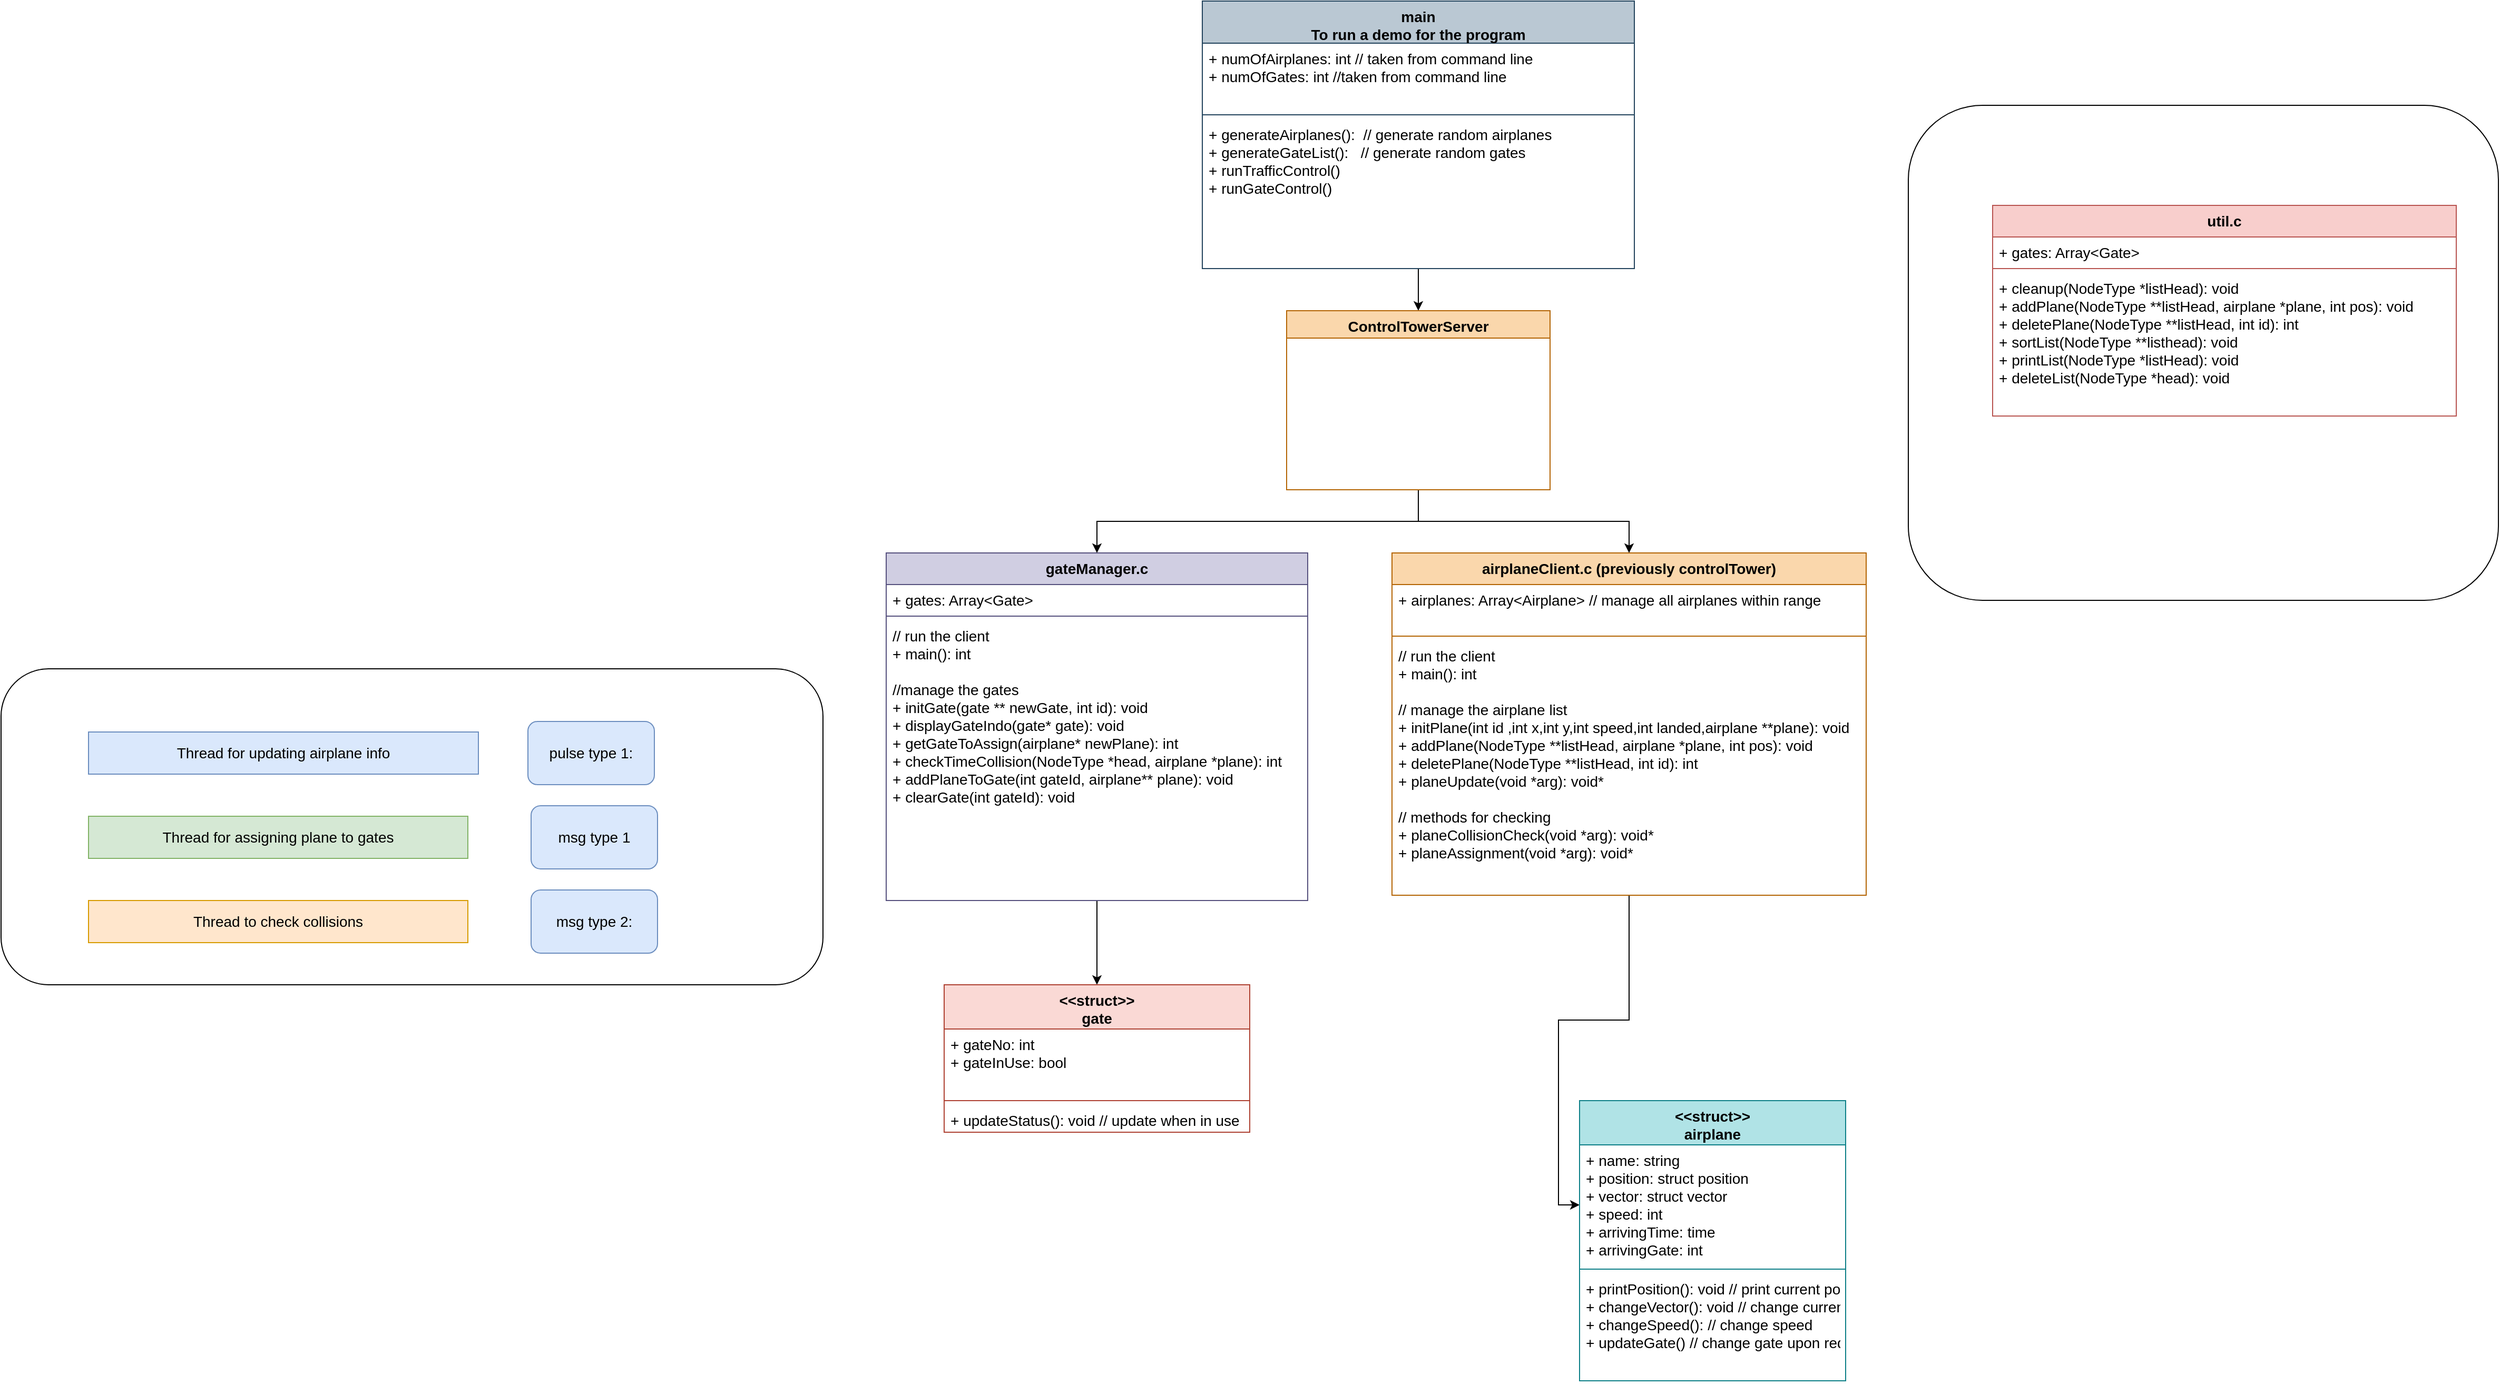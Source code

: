 <mxfile version="20.3.0" type="device"><diagram id="C5RBs43oDa-KdzZeNtuy" name="Page-1"><mxGraphModel dx="1655" dy="1885" grid="1" gridSize="10" guides="1" tooltips="1" connect="1" arrows="1" fold="1" page="1" pageScale="1" pageWidth="827" pageHeight="1169" math="0" shadow="0"><root><mxCell id="WIyWlLk6GJQsqaUBKTNV-0"/><mxCell id="WIyWlLk6GJQsqaUBKTNV-1" parent="WIyWlLk6GJQsqaUBKTNV-0"/><mxCell id="goLvyfEtNV4rFXIgq015-44" style="edgeStyle=orthogonalEdgeStyle;rounded=0;orthogonalLoop=1;jettySize=auto;html=1;fontSize=14;" parent="WIyWlLk6GJQsqaUBKTNV-1" source="goLvyfEtNV4rFXIgq015-14" target="goLvyfEtNV4rFXIgq015-21" edge="1"><mxGeometry relative="1" as="geometry"/></mxCell><mxCell id="goLvyfEtNV4rFXIgq015-14" value="airplaneClient.c (previously controlTower)" style="swimlane;fontStyle=1;align=center;verticalAlign=top;childLayout=stackLayout;horizontal=1;startSize=30;horizontalStack=0;resizeParent=1;resizeParentMax=0;resizeLast=0;collapsible=1;marginBottom=0;fillColor=#fad7ac;swimlaneFillColor=default;strokeColor=#b46504;fontSize=14;" parent="WIyWlLk6GJQsqaUBKTNV-1" vertex="1"><mxGeometry x="810" y="270" width="450" height="325" as="geometry"/></mxCell><mxCell id="goLvyfEtNV4rFXIgq015-15" value="+ airplanes: Array&lt;Airplane&gt; // manage all airplanes within range" style="text;strokeColor=none;fillColor=none;align=left;verticalAlign=top;spacingLeft=4;spacingRight=4;overflow=hidden;rotatable=0;points=[[0,0.5],[1,0.5]];portConstraint=eastwest;fontSize=14;" parent="goLvyfEtNV4rFXIgq015-14" vertex="1"><mxGeometry y="30" width="450" height="45" as="geometry"/></mxCell><mxCell id="goLvyfEtNV4rFXIgq015-16" value="" style="line;strokeWidth=1;fillColor=none;align=left;verticalAlign=middle;spacingTop=-1;spacingLeft=3;spacingRight=3;rotatable=0;labelPosition=right;points=[];portConstraint=eastwest;strokeColor=inherit;fontSize=14;" parent="goLvyfEtNV4rFXIgq015-14" vertex="1"><mxGeometry y="75" width="450" height="8" as="geometry"/></mxCell><mxCell id="goLvyfEtNV4rFXIgq015-17" value="// run the client&#10;+ main(): int&#10;&#10;// manage the airplane list&#10;+ initPlane(int id ,int x,int y,int speed,int landed,airplane **plane): void&#10;+ addPlane(NodeType **listHead, airplane *plane, int pos): void&#10;+ deletePlane(NodeType **listHead, int id): int&#10;+ planeUpdate(void *arg): void*&#10;&#10;// methods for checking&#10;+ planeCollisionCheck(void *arg): void*&#10;+ planeAssignment(void *arg): void*" style="text;strokeColor=none;fillColor=none;align=left;verticalAlign=top;spacingLeft=4;spacingRight=4;overflow=hidden;rotatable=0;points=[[0,0.5],[1,0.5]];portConstraint=eastwest;fontSize=14;" parent="goLvyfEtNV4rFXIgq015-14" vertex="1"><mxGeometry y="83" width="450" height="242" as="geometry"/></mxCell><mxCell id="goLvyfEtNV4rFXIgq015-20" value="&lt;&lt;struct&gt;&gt;&#10;airplane" style="swimlane;fontStyle=1;align=center;verticalAlign=top;childLayout=stackLayout;horizontal=1;startSize=42;horizontalStack=0;resizeParent=1;resizeParentMax=0;resizeLast=0;collapsible=1;marginBottom=0;fillColor=#b0e3e6;swimlaneFillColor=default;strokeColor=#0e8088;fontSize=14;" parent="WIyWlLk6GJQsqaUBKTNV-1" vertex="1"><mxGeometry x="988" y="790" width="252.5" height="266" as="geometry"/></mxCell><mxCell id="goLvyfEtNV4rFXIgq015-21" value="+ name: string&#10;+ position: struct position&#10;+ vector: struct vector&#10;+ speed: int&#10;+ arrivingTime: time&#10;+ arrivingGate: int" style="text;strokeColor=none;fillColor=none;align=left;verticalAlign=top;spacingLeft=4;spacingRight=4;overflow=hidden;rotatable=0;points=[[0,0.5],[1,0.5]];portConstraint=eastwest;fontSize=14;" parent="goLvyfEtNV4rFXIgq015-20" vertex="1"><mxGeometry y="42" width="252.5" height="114" as="geometry"/></mxCell><mxCell id="goLvyfEtNV4rFXIgq015-22" value="" style="line;strokeWidth=1;fillColor=none;align=left;verticalAlign=middle;spacingTop=-1;spacingLeft=3;spacingRight=3;rotatable=0;labelPosition=right;points=[];portConstraint=eastwest;strokeColor=inherit;fontSize=14;" parent="goLvyfEtNV4rFXIgq015-20" vertex="1"><mxGeometry y="156" width="252.5" height="8" as="geometry"/></mxCell><mxCell id="goLvyfEtNV4rFXIgq015-23" value="+ printPosition(): void // print current position&#10;+ changeVector(): void // change current path&#10;+ changeSpeed(): // change speed&#10;+ updateGate() // change gate upon request" style="text;strokeColor=none;fillColor=none;align=left;verticalAlign=top;spacingLeft=4;spacingRight=4;overflow=hidden;rotatable=0;points=[[0,0.5],[1,0.5]];portConstraint=eastwest;fontSize=14;" parent="goLvyfEtNV4rFXIgq015-20" vertex="1"><mxGeometry y="164" width="252.5" height="102" as="geometry"/></mxCell><mxCell id="pP8A6Z6nxYvekU64cghA-4" style="edgeStyle=orthogonalEdgeStyle;rounded=0;orthogonalLoop=1;jettySize=auto;html=1;fontSize=14;" edge="1" parent="WIyWlLk6GJQsqaUBKTNV-1" source="goLvyfEtNV4rFXIgq015-25" target="pP8A6Z6nxYvekU64cghA-0"><mxGeometry relative="1" as="geometry"/></mxCell><mxCell id="goLvyfEtNV4rFXIgq015-25" value="main&#10;To run a demo for the program" style="swimlane;fontStyle=1;align=center;verticalAlign=top;childLayout=stackLayout;horizontal=1;startSize=40;horizontalStack=0;resizeParent=1;resizeParentMax=0;resizeLast=0;collapsible=1;marginBottom=0;fillColor=#bac8d3;swimlaneFillColor=default;strokeColor=#23445d;fontSize=14;" parent="WIyWlLk6GJQsqaUBKTNV-1" vertex="1"><mxGeometry x="630" y="-254" width="410" height="254" as="geometry"/></mxCell><mxCell id="goLvyfEtNV4rFXIgq015-26" value="+ numOfAirplanes: int // taken from command line&#10;+ numOfGates: int //taken from command line" style="text;strokeColor=none;fillColor=none;align=left;verticalAlign=top;spacingLeft=4;spacingRight=4;overflow=hidden;rotatable=0;points=[[0,0.5],[1,0.5]];portConstraint=eastwest;fontSize=14;" parent="goLvyfEtNV4rFXIgq015-25" vertex="1"><mxGeometry y="40" width="410" height="64" as="geometry"/></mxCell><mxCell id="goLvyfEtNV4rFXIgq015-27" value="" style="line;strokeWidth=1;fillColor=none;align=left;verticalAlign=middle;spacingTop=-1;spacingLeft=3;spacingRight=3;rotatable=0;labelPosition=right;points=[];portConstraint=eastwest;strokeColor=inherit;fontSize=14;" parent="goLvyfEtNV4rFXIgq015-25" vertex="1"><mxGeometry y="104" width="410" height="8" as="geometry"/></mxCell><mxCell id="goLvyfEtNV4rFXIgq015-28" value="+ generateAirplanes():  // generate random airplanes&#10;+ generateGateList():   // generate random gates&#10;+ runTrafficControl()&#10;+ runGateControl()" style="text;strokeColor=none;fillColor=none;align=left;verticalAlign=top;spacingLeft=4;spacingRight=4;overflow=hidden;rotatable=0;points=[[0,0.5],[1,0.5]];portConstraint=eastwest;fontSize=14;" parent="goLvyfEtNV4rFXIgq015-25" vertex="1"><mxGeometry y="112" width="410" height="142" as="geometry"/></mxCell><mxCell id="goLvyfEtNV4rFXIgq015-46" style="edgeStyle=orthogonalEdgeStyle;rounded=0;orthogonalLoop=1;jettySize=auto;html=1;entryX=0.5;entryY=0;entryDx=0;entryDy=0;fontSize=14;" parent="WIyWlLk6GJQsqaUBKTNV-1" source="goLvyfEtNV4rFXIgq015-29" target="goLvyfEtNV4rFXIgq015-37" edge="1"><mxGeometry relative="1" as="geometry"/></mxCell><mxCell id="goLvyfEtNV4rFXIgq015-29" value="gateManager.c" style="swimlane;fontStyle=1;align=center;verticalAlign=top;childLayout=stackLayout;horizontal=1;startSize=30;horizontalStack=0;resizeParent=1;resizeParentMax=0;resizeLast=0;collapsible=1;marginBottom=0;fillColor=#d0cee2;swimlaneFillColor=default;strokeColor=#56517e;fontSize=14;" parent="WIyWlLk6GJQsqaUBKTNV-1" vertex="1"><mxGeometry x="330" y="270" width="400" height="330" as="geometry"/></mxCell><mxCell id="goLvyfEtNV4rFXIgq015-30" value="+ gates: Array&lt;Gate&gt;" style="text;strokeColor=none;fillColor=none;align=left;verticalAlign=top;spacingLeft=4;spacingRight=4;overflow=hidden;rotatable=0;points=[[0,0.5],[1,0.5]];portConstraint=eastwest;fontSize=14;" parent="goLvyfEtNV4rFXIgq015-29" vertex="1"><mxGeometry y="30" width="400" height="26" as="geometry"/></mxCell><mxCell id="goLvyfEtNV4rFXIgq015-31" value="" style="line;strokeWidth=1;fillColor=none;align=left;verticalAlign=middle;spacingTop=-1;spacingLeft=3;spacingRight=3;rotatable=0;labelPosition=right;points=[];portConstraint=eastwest;strokeColor=inherit;fontSize=14;" parent="goLvyfEtNV4rFXIgq015-29" vertex="1"><mxGeometry y="56" width="400" height="8" as="geometry"/></mxCell><mxCell id="goLvyfEtNV4rFXIgq015-32" value="// run the client&#10;+ main(): int&#10;&#10;//manage the gates&#10;+ initGate(gate ** newGate, int id): void&#10;+ displayGateIndo(gate* gate): void&#10;+ getGateToAssign(airplane* newPlane): int&#10;+ checkTimeCollision(NodeType *head, airplane *plane): int&#10;+ addPlaneToGate(int gateId, airplane** plane): void&#10;+ clearGate(int gateId): void&#10;" style="text;strokeColor=none;fillColor=none;align=left;verticalAlign=top;spacingLeft=4;spacingRight=4;overflow=hidden;rotatable=0;points=[[0,0.5],[1,0.5]];portConstraint=eastwest;fontSize=14;" parent="goLvyfEtNV4rFXIgq015-29" vertex="1"><mxGeometry y="64" width="400" height="266" as="geometry"/></mxCell><mxCell id="goLvyfEtNV4rFXIgq015-37" value="&lt;&lt;struct&gt;&gt;&#10;gate" style="swimlane;fontStyle=1;align=center;verticalAlign=top;childLayout=stackLayout;horizontal=1;startSize=42;horizontalStack=0;resizeParent=1;resizeParentMax=0;resizeLast=0;collapsible=1;marginBottom=0;fillColor=#fad9d5;strokeColor=#ae4132;fontSize=14;" parent="WIyWlLk6GJQsqaUBKTNV-1" vertex="1"><mxGeometry x="385" y="680" width="290" height="140" as="geometry"/></mxCell><mxCell id="goLvyfEtNV4rFXIgq015-38" value="+ gateNo: int&#10;+ gateInUse: bool" style="text;strokeColor=none;fillColor=none;align=left;verticalAlign=top;spacingLeft=4;spacingRight=4;overflow=hidden;rotatable=0;points=[[0,0.5],[1,0.5]];portConstraint=eastwest;fontSize=14;" parent="goLvyfEtNV4rFXIgq015-37" vertex="1"><mxGeometry y="42" width="290" height="64" as="geometry"/></mxCell><mxCell id="goLvyfEtNV4rFXIgq015-39" value="" style="line;strokeWidth=1;fillColor=none;align=left;verticalAlign=middle;spacingTop=-1;spacingLeft=3;spacingRight=3;rotatable=0;labelPosition=right;points=[];portConstraint=eastwest;strokeColor=inherit;fontSize=14;" parent="goLvyfEtNV4rFXIgq015-37" vertex="1"><mxGeometry y="106" width="290" height="8" as="geometry"/></mxCell><mxCell id="goLvyfEtNV4rFXIgq015-40" value="+ updateStatus(): void // update when in use" style="text;strokeColor=none;fillColor=none;align=left;verticalAlign=top;spacingLeft=4;spacingRight=4;overflow=hidden;rotatable=0;points=[[0,0.5],[1,0.5]];portConstraint=eastwest;fontSize=14;" parent="goLvyfEtNV4rFXIgq015-37" vertex="1"><mxGeometry y="114" width="290" height="26" as="geometry"/></mxCell><mxCell id="enEnz9djPHY9rYife3U_-0" value="" style="rounded=1;whiteSpace=wrap;html=1;fillColor=none;fontSize=14;" parent="WIyWlLk6GJQsqaUBKTNV-1" vertex="1"><mxGeometry x="-510" y="380" width="780" height="300" as="geometry"/></mxCell><mxCell id="enEnz9djPHY9rYife3U_-1" value="Thread for updating airplane info" style="rounded=0;whiteSpace=wrap;html=1;fillColor=#dae8fc;strokeColor=#6c8ebf;fontSize=14;" parent="WIyWlLk6GJQsqaUBKTNV-1" vertex="1"><mxGeometry x="-427" y="440" width="370" height="40" as="geometry"/></mxCell><mxCell id="enEnz9djPHY9rYife3U_-2" value="Thread for assigning plane to gates" style="rounded=0;whiteSpace=wrap;html=1;fillColor=#d5e8d4;strokeColor=#82b366;fontSize=14;" parent="WIyWlLk6GJQsqaUBKTNV-1" vertex="1"><mxGeometry x="-427" y="520" width="360" height="40" as="geometry"/></mxCell><mxCell id="enEnz9djPHY9rYife3U_-3" value="Thread to check collisions" style="rounded=0;whiteSpace=wrap;html=1;fillColor=#ffe6cc;strokeColor=#d79b00;fontSize=14;" parent="WIyWlLk6GJQsqaUBKTNV-1" vertex="1"><mxGeometry x="-427" y="600" width="360" height="40" as="geometry"/></mxCell><mxCell id="pP8A6Z6nxYvekU64cghA-5" style="edgeStyle=orthogonalEdgeStyle;rounded=0;orthogonalLoop=1;jettySize=auto;html=1;fontSize=14;" edge="1" parent="WIyWlLk6GJQsqaUBKTNV-1" source="pP8A6Z6nxYvekU64cghA-0" target="goLvyfEtNV4rFXIgq015-14"><mxGeometry relative="1" as="geometry"/></mxCell><mxCell id="pP8A6Z6nxYvekU64cghA-8" style="edgeStyle=orthogonalEdgeStyle;rounded=0;orthogonalLoop=1;jettySize=auto;html=1;fontSize=14;" edge="1" parent="WIyWlLk6GJQsqaUBKTNV-1" source="pP8A6Z6nxYvekU64cghA-0" target="goLvyfEtNV4rFXIgq015-29"><mxGeometry relative="1" as="geometry"/></mxCell><mxCell id="pP8A6Z6nxYvekU64cghA-0" value="ControlTowerServer" style="swimlane;fontStyle=1;align=center;verticalAlign=top;childLayout=stackLayout;horizontal=1;startSize=26;horizontalStack=0;resizeParent=1;resizeParentMax=0;resizeLast=0;collapsible=1;marginBottom=0;fillColor=#fad7ac;swimlaneFillColor=default;strokeColor=#b46504;fontSize=14;" vertex="1" parent="WIyWlLk6GJQsqaUBKTNV-1"><mxGeometry x="710" y="40" width="250" height="170" as="geometry"/></mxCell><mxCell id="pP8A6Z6nxYvekU64cghA-11" value="pulse type 1:&lt;br style=&quot;font-size: 14px;&quot;&gt;" style="rounded=1;whiteSpace=wrap;html=1;fillColor=#dae8fc;strokeColor=#6c8ebf;fontSize=14;" vertex="1" parent="WIyWlLk6GJQsqaUBKTNV-1"><mxGeometry x="-10" y="430" width="120" height="60" as="geometry"/></mxCell><mxCell id="pP8A6Z6nxYvekU64cghA-15" value="msg type 1" style="rounded=1;whiteSpace=wrap;html=1;fillColor=#dae8fc;strokeColor=#6c8ebf;fontSize=14;" vertex="1" parent="WIyWlLk6GJQsqaUBKTNV-1"><mxGeometry x="-7" y="510" width="120" height="60" as="geometry"/></mxCell><mxCell id="pP8A6Z6nxYvekU64cghA-16" value="msg type 2:" style="rounded=1;whiteSpace=wrap;html=1;fillColor=#dae8fc;strokeColor=#6c8ebf;fontSize=14;" vertex="1" parent="WIyWlLk6GJQsqaUBKTNV-1"><mxGeometry x="-7" y="590" width="120" height="60" as="geometry"/></mxCell><mxCell id="pP8A6Z6nxYvekU64cghA-19" value="" style="rounded=1;whiteSpace=wrap;html=1;fillColor=none;fontSize=14;" vertex="1" parent="WIyWlLk6GJQsqaUBKTNV-1"><mxGeometry x="1300" y="-155" width="560" height="470" as="geometry"/></mxCell><mxCell id="pP8A6Z6nxYvekU64cghA-21" value="util.c" style="swimlane;fontStyle=1;align=center;verticalAlign=top;childLayout=stackLayout;horizontal=1;startSize=30;horizontalStack=0;resizeParent=1;resizeParentMax=0;resizeLast=0;collapsible=1;marginBottom=0;fillColor=#f8cecc;swimlaneFillColor=default;strokeColor=#b85450;fontSize=14;" vertex="1" parent="WIyWlLk6GJQsqaUBKTNV-1"><mxGeometry x="1380" y="-60" width="440" height="200" as="geometry"/></mxCell><mxCell id="pP8A6Z6nxYvekU64cghA-22" value="+ gates: Array&lt;Gate&gt;" style="text;strokeColor=none;fillColor=none;align=left;verticalAlign=top;spacingLeft=4;spacingRight=4;overflow=hidden;rotatable=0;points=[[0,0.5],[1,0.5]];portConstraint=eastwest;fontSize=14;" vertex="1" parent="pP8A6Z6nxYvekU64cghA-21"><mxGeometry y="30" width="440" height="26" as="geometry"/></mxCell><mxCell id="pP8A6Z6nxYvekU64cghA-23" value="" style="line;strokeWidth=1;fillColor=none;align=left;verticalAlign=middle;spacingTop=-1;spacingLeft=3;spacingRight=3;rotatable=0;labelPosition=right;points=[];portConstraint=eastwest;strokeColor=inherit;fontSize=14;" vertex="1" parent="pP8A6Z6nxYvekU64cghA-21"><mxGeometry y="56" width="440" height="8" as="geometry"/></mxCell><mxCell id="pP8A6Z6nxYvekU64cghA-24" value="+ cleanup(NodeType *listHead): void&#10;+ addPlane(NodeType **listHead, airplane *plane, int pos): void&#10;+ deletePlane(NodeType **listHead, int id): int&#10;+ sortList(NodeType **listhead): void&#10;+ printList(NodeType *listHead): void&#10;+ deleteList(NodeType *head): void" style="text;strokeColor=none;fillColor=none;align=left;verticalAlign=top;spacingLeft=4;spacingRight=4;overflow=hidden;rotatable=0;points=[[0,0.5],[1,0.5]];portConstraint=eastwest;fontSize=14;" vertex="1" parent="pP8A6Z6nxYvekU64cghA-21"><mxGeometry y="64" width="440" height="136" as="geometry"/></mxCell></root></mxGraphModel></diagram></mxfile>